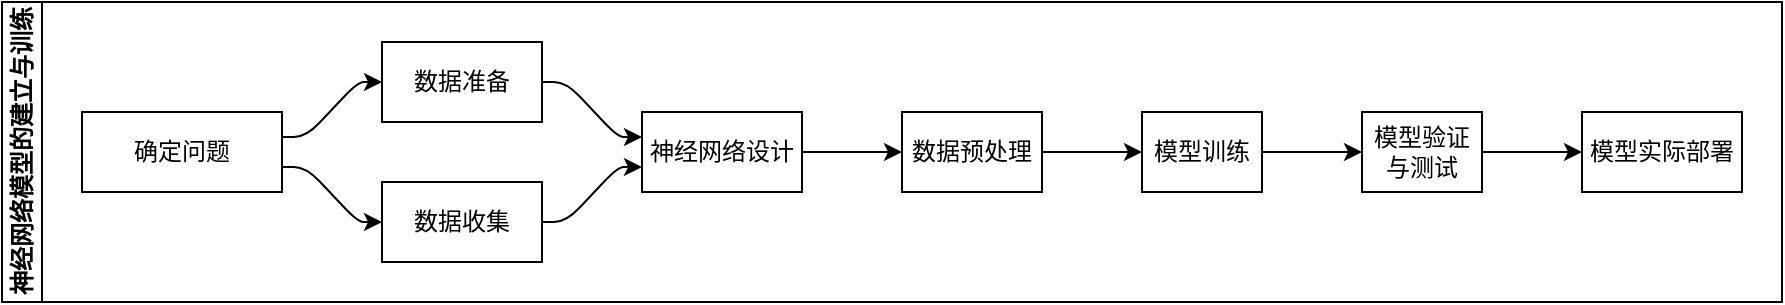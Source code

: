 <mxfile version="21.2.0" type="github">
  <diagram name="第 1 页" id="mmfZpql6k9KBoNsxlWYe">
    <mxGraphModel dx="1450" dy="549" grid="0" gridSize="10" guides="1" tooltips="1" connect="1" arrows="1" fold="1" page="0" pageScale="1" pageWidth="827" pageHeight="1169" math="1" shadow="0">
      <root>
        <mxCell id="0" />
        <mxCell id="1" parent="0" />
        <mxCell id="Y8LhRYMg3rEHP7vLH6Uh-1" value="&lt;font face=&quot;Times New Roman&quot;&gt;神经网络模型的建立与训练&lt;/font&gt;" style="swimlane;html=1;startSize=20;horizontal=0;childLayout=flowLayout;flowOrientation=west;resizable=0;interRankCellSpacing=50;containerType=tree;fontSize=12;" parent="1" vertex="1">
          <mxGeometry x="-30" y="200" width="890" height="150" as="geometry" />
        </mxCell>
        <mxCell id="Y8LhRYMg3rEHP7vLH6Uh-2" value="确定问题" style="whiteSpace=wrap;html=1;" parent="Y8LhRYMg3rEHP7vLH6Uh-1" vertex="1">
          <mxGeometry x="40" y="55" width="100" height="40" as="geometry" />
        </mxCell>
        <mxCell id="Y8LhRYMg3rEHP7vLH6Uh-3" value="数据收集" style="whiteSpace=wrap;html=1;" parent="Y8LhRYMg3rEHP7vLH6Uh-1" vertex="1">
          <mxGeometry x="190" y="90" width="80" height="40" as="geometry" />
        </mxCell>
        <mxCell id="Y8LhRYMg3rEHP7vLH6Uh-4" value="" style="html=1;rounded=1;curved=0;sourcePerimeterSpacing=0;targetPerimeterSpacing=0;startSize=6;endSize=6;noEdgeStyle=1;orthogonal=1;" parent="Y8LhRYMg3rEHP7vLH6Uh-1" source="Y8LhRYMg3rEHP7vLH6Uh-2" target="Y8LhRYMg3rEHP7vLH6Uh-3" edge="1">
          <mxGeometry relative="1" as="geometry">
            <Array as="points">
              <mxPoint x="152" y="82.5" />
              <mxPoint x="178" y="110" />
            </Array>
          </mxGeometry>
        </mxCell>
        <mxCell id="Y8LhRYMg3rEHP7vLH6Uh-5" value="数据准备" style="whiteSpace=wrap;html=1;" parent="Y8LhRYMg3rEHP7vLH6Uh-1" vertex="1">
          <mxGeometry x="190" y="20" width="80" height="40" as="geometry" />
        </mxCell>
        <mxCell id="Y8LhRYMg3rEHP7vLH6Uh-6" value="" style="html=1;rounded=1;curved=0;sourcePerimeterSpacing=0;targetPerimeterSpacing=0;startSize=6;endSize=6;noEdgeStyle=1;orthogonal=1;" parent="Y8LhRYMg3rEHP7vLH6Uh-1" source="Y8LhRYMg3rEHP7vLH6Uh-2" target="Y8LhRYMg3rEHP7vLH6Uh-5" edge="1">
          <mxGeometry relative="1" as="geometry">
            <Array as="points">
              <mxPoint x="152" y="67.5" />
              <mxPoint x="178" y="40" />
            </Array>
          </mxGeometry>
        </mxCell>
        <mxCell id="Y8LhRYMg3rEHP7vLH6Uh-7" value="神经网络设计" style="whiteSpace=wrap;html=1;" parent="Y8LhRYMg3rEHP7vLH6Uh-1" vertex="1">
          <mxGeometry x="320" y="55" width="80" height="40" as="geometry" />
        </mxCell>
        <mxCell id="Y8LhRYMg3rEHP7vLH6Uh-8" value="" style="html=1;rounded=1;curved=0;sourcePerimeterSpacing=0;targetPerimeterSpacing=0;startSize=6;endSize=6;noEdgeStyle=1;orthogonal=1;" parent="Y8LhRYMg3rEHP7vLH6Uh-1" source="Y8LhRYMg3rEHP7vLH6Uh-3" target="Y8LhRYMg3rEHP7vLH6Uh-7" edge="1">
          <mxGeometry relative="1" as="geometry">
            <Array as="points">
              <mxPoint x="282" y="110" />
              <mxPoint x="308" y="82.5" />
            </Array>
          </mxGeometry>
        </mxCell>
        <mxCell id="Y8LhRYMg3rEHP7vLH6Uh-9" value="" style="html=1;rounded=1;curved=0;sourcePerimeterSpacing=0;targetPerimeterSpacing=0;startSize=6;endSize=6;noEdgeStyle=1;orthogonal=1;" parent="Y8LhRYMg3rEHP7vLH6Uh-1" source="Y8LhRYMg3rEHP7vLH6Uh-5" target="Y8LhRYMg3rEHP7vLH6Uh-7" edge="1">
          <mxGeometry relative="1" as="geometry">
            <Array as="points">
              <mxPoint x="282" y="40" />
              <mxPoint x="308" y="67.5" />
            </Array>
          </mxGeometry>
        </mxCell>
        <mxCell id="Y8LhRYMg3rEHP7vLH6Uh-10" value="" style="html=1;rounded=1;curved=0;sourcePerimeterSpacing=0;targetPerimeterSpacing=0;startSize=6;endSize=6;noEdgeStyle=1;orthogonal=1;" parent="Y8LhRYMg3rEHP7vLH6Uh-1" source="Y8LhRYMg3rEHP7vLH6Uh-7" target="Y8LhRYMg3rEHP7vLH6Uh-11" edge="1">
          <mxGeometry relative="1" as="geometry">
            <mxPoint x="1390" y="710" as="sourcePoint" />
            <Array as="points">
              <mxPoint x="412" y="75" />
              <mxPoint x="438" y="75" />
            </Array>
          </mxGeometry>
        </mxCell>
        <mxCell id="Y8LhRYMg3rEHP7vLH6Uh-11" value="数据预处理" style="whiteSpace=wrap;html=1;" parent="Y8LhRYMg3rEHP7vLH6Uh-1" vertex="1">
          <mxGeometry x="450" y="55" width="70" height="40" as="geometry" />
        </mxCell>
        <mxCell id="Y8LhRYMg3rEHP7vLH6Uh-12" value="" style="html=1;rounded=1;curved=0;sourcePerimeterSpacing=0;targetPerimeterSpacing=0;startSize=6;endSize=6;noEdgeStyle=1;orthogonal=1;" parent="Y8LhRYMg3rEHP7vLH6Uh-1" source="Y8LhRYMg3rEHP7vLH6Uh-11" target="Y8LhRYMg3rEHP7vLH6Uh-13" edge="1">
          <mxGeometry relative="1" as="geometry">
            <mxPoint x="1460" y="705" as="sourcePoint" />
            <Array as="points">
              <mxPoint x="532" y="75" />
              <mxPoint x="558" y="75" />
            </Array>
          </mxGeometry>
        </mxCell>
        <mxCell id="Y8LhRYMg3rEHP7vLH6Uh-13" value="模型训练" style="whiteSpace=wrap;html=1;" parent="Y8LhRYMg3rEHP7vLH6Uh-1" vertex="1">
          <mxGeometry x="570" y="55" width="60" height="40" as="geometry" />
        </mxCell>
        <mxCell id="Y8LhRYMg3rEHP7vLH6Uh-14" value="" style="html=1;rounded=1;curved=0;sourcePerimeterSpacing=0;targetPerimeterSpacing=0;startSize=6;endSize=6;noEdgeStyle=1;orthogonal=1;" parent="Y8LhRYMg3rEHP7vLH6Uh-1" source="Y8LhRYMg3rEHP7vLH6Uh-13" target="Y8LhRYMg3rEHP7vLH6Uh-15" edge="1">
          <mxGeometry relative="1" as="geometry">
            <mxPoint x="1320" y="645" as="sourcePoint" />
            <Array as="points">
              <mxPoint x="642" y="75" />
              <mxPoint x="668" y="75" />
            </Array>
          </mxGeometry>
        </mxCell>
        <mxCell id="Y8LhRYMg3rEHP7vLH6Uh-15" value="模型验证与测试" style="whiteSpace=wrap;html=1;" parent="Y8LhRYMg3rEHP7vLH6Uh-1" vertex="1">
          <mxGeometry x="680" y="55" width="60" height="40" as="geometry" />
        </mxCell>
        <mxCell id="Y8LhRYMg3rEHP7vLH6Uh-16" value="" style="html=1;rounded=1;curved=0;sourcePerimeterSpacing=0;targetPerimeterSpacing=0;startSize=6;endSize=6;noEdgeStyle=1;orthogonal=1;" parent="Y8LhRYMg3rEHP7vLH6Uh-1" source="Y8LhRYMg3rEHP7vLH6Uh-15" target="Y8LhRYMg3rEHP7vLH6Uh-17" edge="1">
          <mxGeometry relative="1" as="geometry">
            <mxPoint x="1390" y="605" as="sourcePoint" />
            <Array as="points">
              <mxPoint x="752" y="75" />
              <mxPoint x="778" y="75" />
            </Array>
          </mxGeometry>
        </mxCell>
        <mxCell id="Y8LhRYMg3rEHP7vLH6Uh-17" value="模型实际部署" style="whiteSpace=wrap;html=1;" parent="Y8LhRYMg3rEHP7vLH6Uh-1" vertex="1">
          <mxGeometry x="790" y="55" width="80" height="40" as="geometry" />
        </mxCell>
      </root>
    </mxGraphModel>
  </diagram>
</mxfile>
